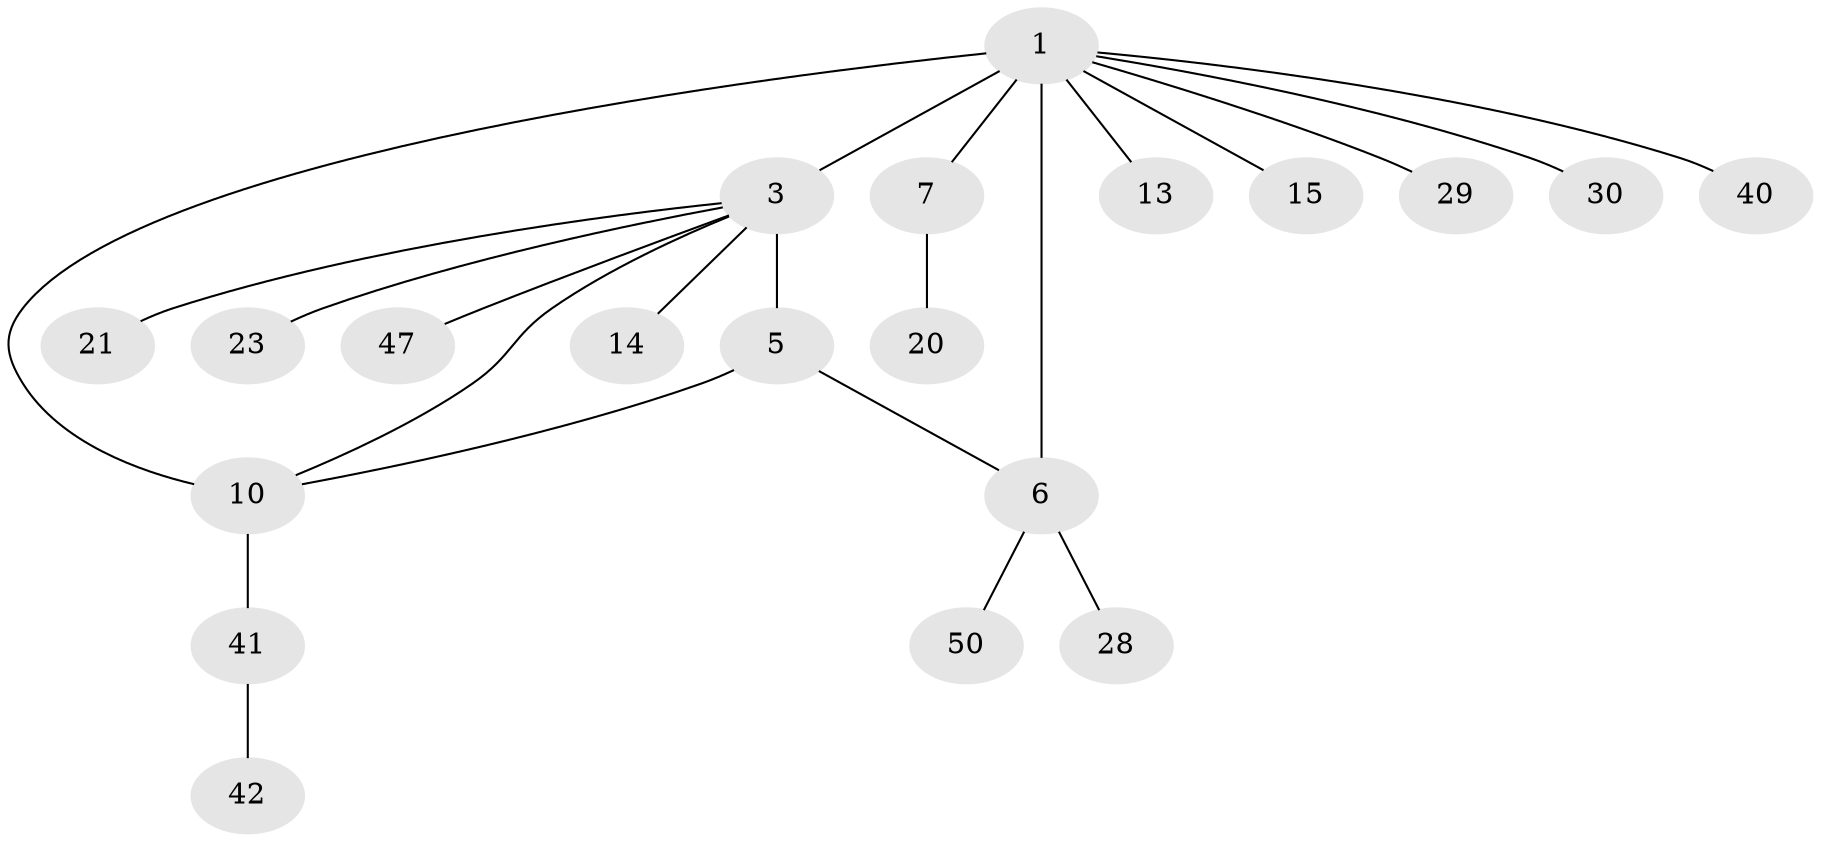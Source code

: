 // original degree distribution, {2: 0.17307692307692307, 10: 0.038461538461538464, 5: 0.057692307692307696, 12: 0.019230769230769232, 8: 0.019230769230769232, 6: 0.019230769230769232, 3: 0.07692307692307693, 1: 0.5576923076923077, 4: 0.038461538461538464}
// Generated by graph-tools (version 1.1) at 2025/19/03/04/25 18:19:57]
// undirected, 20 vertices, 22 edges
graph export_dot {
graph [start="1"]
  node [color=gray90,style=filled];
  1 [super="+2"];
  3 [super="+45+39+4+22"];
  5 [super="+27+24"];
  6 [super="+18+31+17"];
  7 [super="+37+46+25+11"];
  10 [super="+32"];
  13;
  14;
  15 [super="+36+34"];
  20;
  21;
  23;
  28;
  29;
  30;
  40;
  41;
  42 [super="+48"];
  47;
  50;
  1 -- 6 [weight=5];
  1 -- 3 [weight=4];
  1 -- 7;
  1 -- 40 [weight=2];
  1 -- 10 [weight=2];
  1 -- 13;
  1 -- 15;
  1 -- 29;
  1 -- 30;
  3 -- 5 [weight=2];
  3 -- 10;
  3 -- 14;
  3 -- 47;
  3 -- 21;
  3 -- 23;
  5 -- 6;
  5 -- 10;
  6 -- 50;
  6 -- 28;
  7 -- 20;
  10 -- 41;
  41 -- 42;
}

